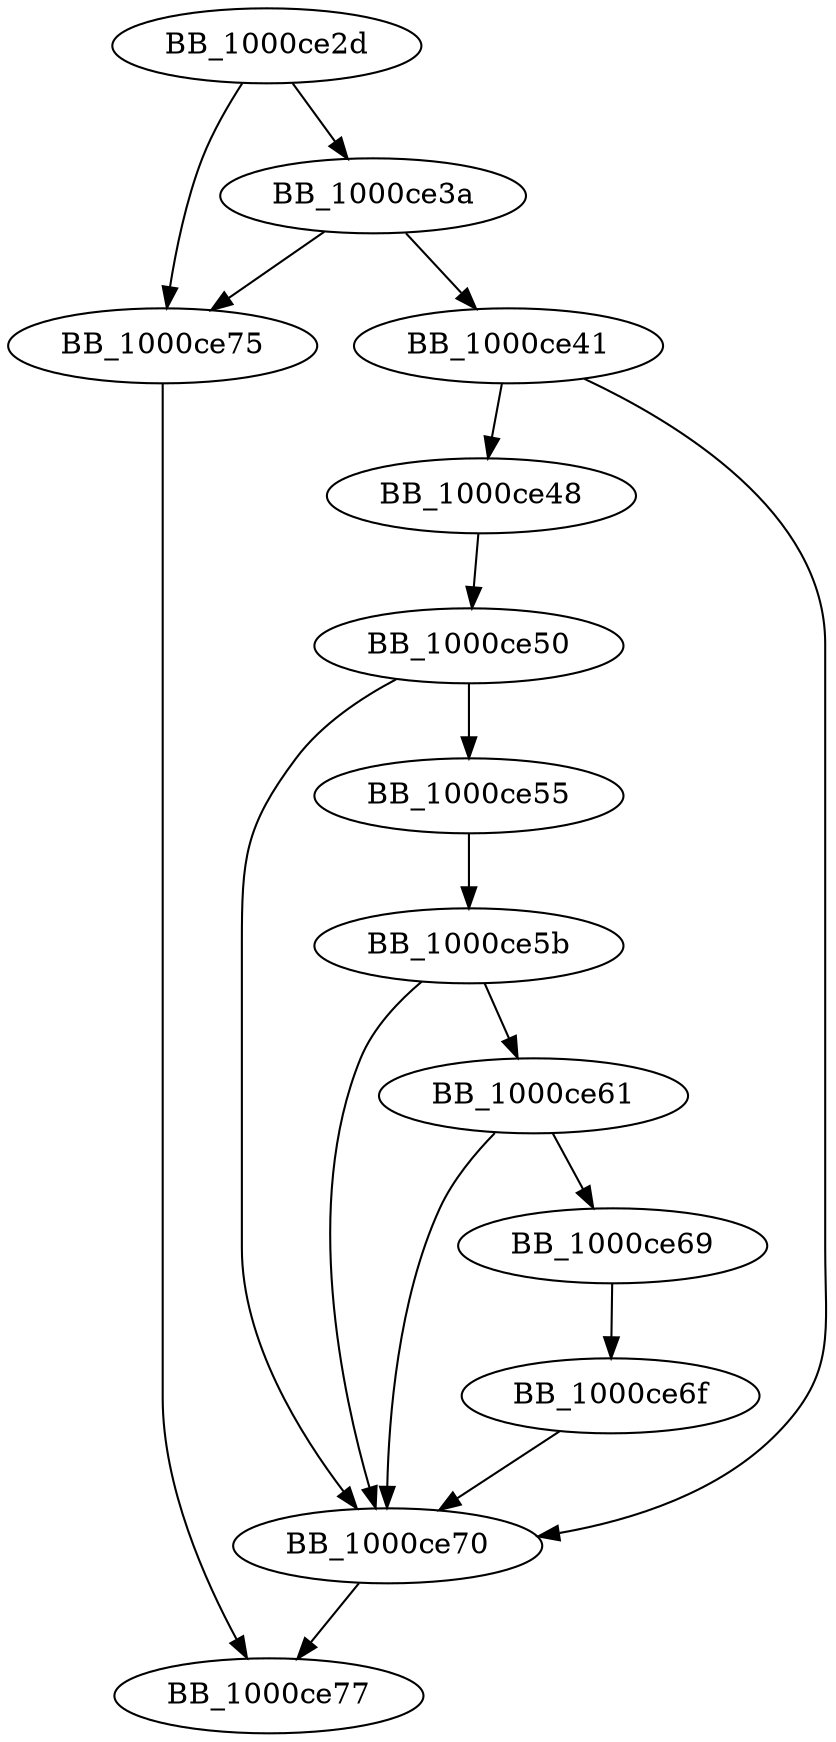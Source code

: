 DiGraph __updatetlocinfoEx_nolock{
BB_1000ce2d->BB_1000ce3a
BB_1000ce2d->BB_1000ce75
BB_1000ce3a->BB_1000ce41
BB_1000ce3a->BB_1000ce75
BB_1000ce41->BB_1000ce48
BB_1000ce41->BB_1000ce70
BB_1000ce48->BB_1000ce50
BB_1000ce50->BB_1000ce55
BB_1000ce50->BB_1000ce70
BB_1000ce55->BB_1000ce5b
BB_1000ce5b->BB_1000ce61
BB_1000ce5b->BB_1000ce70
BB_1000ce61->BB_1000ce69
BB_1000ce61->BB_1000ce70
BB_1000ce69->BB_1000ce6f
BB_1000ce6f->BB_1000ce70
BB_1000ce70->BB_1000ce77
BB_1000ce75->BB_1000ce77
}
